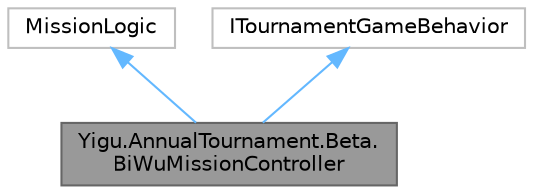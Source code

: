 digraph "Yigu.AnnualTournament.Beta.BiWuMissionController"
{
 // LATEX_PDF_SIZE
  bgcolor="transparent";
  edge [fontname=Helvetica,fontsize=10,labelfontname=Helvetica,labelfontsize=10];
  node [fontname=Helvetica,fontsize=10,shape=box,height=0.2,width=0.4];
  Node1 [id="Node000001",label="Yigu.AnnualTournament.Beta.\lBiWuMissionController",height=0.2,width=0.4,color="gray40", fillcolor="grey60", style="filled", fontcolor="black",tooltip="比武场任务控制器类。"];
  Node2 -> Node1 [id="edge1_Node000001_Node000002",dir="back",color="steelblue1",style="solid",tooltip=" "];
  Node2 [id="Node000002",label="MissionLogic",height=0.2,width=0.4,color="grey75", fillcolor="white", style="filled",tooltip=" "];
  Node3 -> Node1 [id="edge2_Node000001_Node000003",dir="back",color="steelblue1",style="solid",tooltip=" "];
  Node3 [id="Node000003",label="ITournamentGameBehavior",height=0.2,width=0.4,color="grey75", fillcolor="white", style="filled",tooltip=" "];
}
